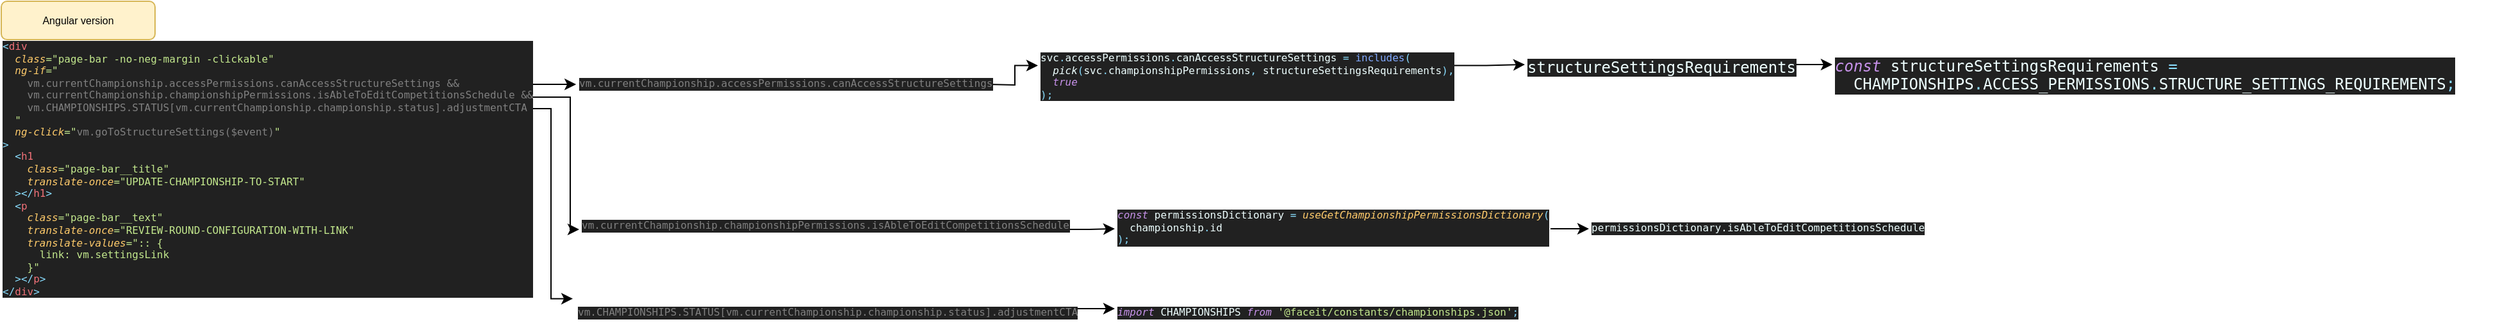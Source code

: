 <mxfile version="20.5.1" type="github">
  <diagram id="ZHo2Z9xourO2a4vG3ijq" name="Page-1">
    <mxGraphModel dx="2057" dy="1323" grid="1" gridSize="10" guides="1" tooltips="1" connect="1" arrows="1" fold="1" page="1" pageScale="1" pageWidth="827" pageHeight="1169" math="0" shadow="0">
      <root>
        <mxCell id="0" />
        <mxCell id="1" parent="0" />
        <mxCell id="qsHixoDsXuJKPjAoGbDo-4" style="edgeStyle=orthogonalEdgeStyle;rounded=0;orthogonalLoop=1;jettySize=auto;html=1;exitX=1;exitY=0.25;exitDx=0;exitDy=0;entryX=-0.001;entryY=0.659;entryDx=0;entryDy=0;fontSize=8;entryPerimeter=0;" edge="1" parent="1" target="qsHixoDsXuJKPjAoGbDo-8">
          <mxGeometry relative="1" as="geometry">
            <mxPoint x="450" y="109.0" as="sourcePoint" />
            <mxPoint x="481" y="109" as="targetPoint" />
          </mxGeometry>
        </mxCell>
        <mxCell id="qsHixoDsXuJKPjAoGbDo-15" style="edgeStyle=orthogonalEdgeStyle;rounded=0;orthogonalLoop=1;jettySize=auto;html=1;exitX=1;exitY=0.25;exitDx=0;exitDy=0;fontSize=8;entryX=0;entryY=0.75;entryDx=0;entryDy=0;" edge="1" parent="1" target="qsHixoDsXuJKPjAoGbDo-14">
          <mxGeometry relative="1" as="geometry">
            <mxPoint x="485.54" y="220.94" as="targetPoint" />
            <mxPoint x="448" y="119.0" as="sourcePoint" />
            <Array as="points">
              <mxPoint x="485" y="119" />
              <mxPoint x="485" y="222" />
            </Array>
          </mxGeometry>
        </mxCell>
        <mxCell id="qsHixoDsXuJKPjAoGbDo-24" style="edgeStyle=orthogonalEdgeStyle;rounded=0;orthogonalLoop=1;jettySize=auto;html=1;exitX=1.002;exitY=0.309;exitDx=0;exitDy=0;entryX=-0.005;entryY=0.396;entryDx=0;entryDy=0;entryPerimeter=0;fontSize=8;exitPerimeter=0;" edge="1" parent="1" source="qsHixoDsXuJKPjAoGbDo-1" target="qsHixoDsXuJKPjAoGbDo-21">
          <mxGeometry relative="1" as="geometry" />
        </mxCell>
        <mxCell id="qsHixoDsXuJKPjAoGbDo-1" value="&lt;pre style=&quot;background-color: rgb(33, 33, 33); color: rgb(238, 255, 255); font-family: Menlo, monospace; font-size: 8px;&quot;&gt;&lt;span style=&quot;color: rgb(137, 221, 255); font-size: 8px;&quot;&gt;&amp;lt;&lt;/span&gt;&lt;span style=&quot;color: rgb(240, 113, 120); font-size: 8px;&quot;&gt;div&lt;br style=&quot;font-size: 8px;&quot;&gt;&lt;/span&gt;&lt;span style=&quot;color: rgb(240, 113, 120); font-size: 8px;&quot;&gt;  &lt;/span&gt;&lt;span style=&quot;color: rgb(255, 203, 107); font-style: italic; font-size: 8px;&quot;&gt;class&lt;/span&gt;&lt;span style=&quot;color: rgb(195, 232, 141); font-size: 8px;&quot;&gt;=&quot;page-bar -no-neg-margin -clickable&quot;&lt;br style=&quot;font-size: 8px;&quot;&gt;&lt;/span&gt;&lt;span style=&quot;color: rgb(195, 232, 141); font-size: 8px;&quot;&gt;  &lt;/span&gt;&lt;span style=&quot;color: rgb(255, 203, 107); font-style: italic; font-size: 8px;&quot;&gt;ng-if&lt;/span&gt;&lt;span style=&quot;color: rgb(195, 232, 141); font-size: 8px;&quot;&gt;=&quot;&lt;br style=&quot;font-size: 8px;&quot;&gt;&lt;/span&gt;&lt;span style=&quot;color: rgb(195, 232, 141); font-size: 8px;&quot;&gt;    &lt;/span&gt;&lt;span style=&quot;color: rgb(128, 128, 128); font-size: 8px;&quot;&gt;vm.currentChampionship.accessPermissions.canAccessStructureSettings &amp;amp;&amp;amp;&lt;br style=&quot;font-size: 8px;&quot;&gt;&lt;/span&gt;&lt;span style=&quot;color: rgb(128, 128, 128); font-size: 8px;&quot;&gt;    vm.currentChampionship.championshipPermissions.isAbleToEditCompetitionsSchedule &amp;amp;&amp;amp;&lt;br style=&quot;font-size: 8px;&quot;&gt;&lt;/span&gt;&lt;span style=&quot;color: rgb(128, 128, 128); font-size: 8px;&quot;&gt;    vm.CHAMPIONSHIPS.STATUS[vm.currentChampionship.championship.status].adjustmentCTA&lt;br style=&quot;font-size: 8px;&quot;&gt;&lt;/span&gt;&lt;span style=&quot;color: rgb(128, 128, 128); font-size: 8px;&quot;&gt;  &lt;/span&gt;&lt;span style=&quot;color: rgb(195, 232, 141); font-size: 8px;&quot;&gt;&quot;&lt;br style=&quot;font-size: 8px;&quot;&gt;&lt;/span&gt;&lt;span style=&quot;color: rgb(195, 232, 141); font-size: 8px;&quot;&gt;  &lt;/span&gt;&lt;span style=&quot;color: rgb(255, 203, 107); font-style: italic; font-size: 8px;&quot;&gt;ng-click&lt;/span&gt;&lt;span style=&quot;color: rgb(195, 232, 141); font-size: 8px;&quot;&gt;=&quot;&lt;/span&gt;&lt;span style=&quot;color: rgb(128, 128, 128); font-size: 8px;&quot;&gt;vm.goToStructureSettings($event)&lt;/span&gt;&lt;span style=&quot;color: rgb(195, 232, 141); font-size: 8px;&quot;&gt;&quot;&lt;br style=&quot;font-size: 8px;&quot;&gt;&lt;/span&gt;&lt;span style=&quot;color: rgb(137, 221, 255); font-size: 8px;&quot;&gt;&amp;gt;&lt;br style=&quot;font-size: 8px;&quot;&gt;&lt;/span&gt;&lt;span style=&quot;color: rgb(137, 221, 255); font-size: 8px;&quot;&gt;  &amp;lt;&lt;/span&gt;&lt;span style=&quot;color: rgb(240, 113, 120); font-size: 8px;&quot;&gt;h1&lt;br style=&quot;font-size: 8px;&quot;&gt;&lt;/span&gt;&lt;span style=&quot;color: rgb(240, 113, 120); font-size: 8px;&quot;&gt;    &lt;/span&gt;&lt;span style=&quot;color: rgb(255, 203, 107); font-style: italic; font-size: 8px;&quot;&gt;class&lt;/span&gt;&lt;span style=&quot;color: rgb(195, 232, 141); font-size: 8px;&quot;&gt;=&quot;page-bar__title&quot;&lt;br style=&quot;font-size: 8px;&quot;&gt;&lt;/span&gt;&lt;span style=&quot;color: rgb(195, 232, 141); font-size: 8px;&quot;&gt;    &lt;/span&gt;&lt;span style=&quot;color: rgb(255, 203, 107); font-style: italic; font-size: 8px;&quot;&gt;translate-once&lt;/span&gt;&lt;span style=&quot;color: rgb(195, 232, 141); font-size: 8px;&quot;&gt;=&quot;UPDATE-CHAMPIONSHIP-TO-START&quot;&lt;br style=&quot;font-size: 8px;&quot;&gt;&lt;/span&gt;&lt;span style=&quot;color: rgb(195, 232, 141); font-size: 8px;&quot;&gt;  &lt;/span&gt;&lt;span style=&quot;color: rgb(137, 221, 255); font-size: 8px;&quot;&gt;&amp;gt;&amp;lt;/&lt;/span&gt;&lt;span style=&quot;color: rgb(240, 113, 120); font-size: 8px;&quot;&gt;h1&lt;/span&gt;&lt;span style=&quot;color: rgb(137, 221, 255); font-size: 8px;&quot;&gt;&amp;gt;&lt;br style=&quot;font-size: 8px;&quot;&gt;&lt;/span&gt;&lt;span style=&quot;color: rgb(137, 221, 255); font-size: 8px;&quot;&gt;  &amp;lt;&lt;/span&gt;&lt;span style=&quot;color: rgb(240, 113, 120); font-size: 8px;&quot;&gt;p&lt;br style=&quot;font-size: 8px;&quot;&gt;&lt;/span&gt;&lt;span style=&quot;color: rgb(240, 113, 120); font-size: 8px;&quot;&gt;    &lt;/span&gt;&lt;span style=&quot;color: rgb(255, 203, 107); font-style: italic; font-size: 8px;&quot;&gt;class&lt;/span&gt;&lt;span style=&quot;color: rgb(195, 232, 141); font-size: 8px;&quot;&gt;=&quot;page-bar__text&quot;&lt;br style=&quot;font-size: 8px;&quot;&gt;&lt;/span&gt;&lt;span style=&quot;color: rgb(195, 232, 141); font-size: 8px;&quot;&gt;    &lt;/span&gt;&lt;span style=&quot;color: rgb(255, 203, 107); font-style: italic; font-size: 8px;&quot;&gt;translate-once&lt;/span&gt;&lt;span style=&quot;color: rgb(195, 232, 141); font-size: 8px;&quot;&gt;=&quot;REVIEW-ROUND-CONFIGURATION-WITH-LINK&quot;&lt;br style=&quot;font-size: 8px;&quot;&gt;&lt;/span&gt;&lt;span style=&quot;color: rgb(195, 232, 141); font-size: 8px;&quot;&gt;    &lt;/span&gt;&lt;span style=&quot;color: rgb(255, 203, 107); font-style: italic; font-size: 8px;&quot;&gt;translate-values&lt;/span&gt;&lt;span style=&quot;color: rgb(195, 232, 141); font-size: 8px;&quot;&gt;=&quot;:: {&lt;br style=&quot;font-size: 8px;&quot;&gt;&lt;/span&gt;&lt;span style=&quot;color: rgb(195, 232, 141); font-size: 8px;&quot;&gt;      link: vm.settingsLink&lt;br style=&quot;font-size: 8px;&quot;&gt;&lt;/span&gt;&lt;span style=&quot;color: rgb(195, 232, 141); font-size: 8px;&quot;&gt;    }&quot;&lt;br style=&quot;font-size: 8px;&quot;&gt;&lt;/span&gt;&lt;span style=&quot;color: rgb(195, 232, 141); font-size: 8px;&quot;&gt;  &lt;/span&gt;&lt;span style=&quot;color: rgb(137, 221, 255); font-size: 8px;&quot;&gt;&amp;gt;&amp;lt;/&lt;/span&gt;&lt;span style=&quot;color: rgb(240, 113, 120); font-size: 8px;&quot;&gt;p&lt;/span&gt;&lt;span style=&quot;color: rgb(137, 221, 255); font-size: 8px;&quot;&gt;&amp;gt;&lt;br style=&quot;font-size: 8px;&quot;&gt;&lt;/span&gt;&lt;span style=&quot;color: rgb(137, 221, 255); font-size: 8px;&quot;&gt;&amp;lt;/&lt;/span&gt;&lt;span style=&quot;color: rgb(240, 113, 120); font-size: 8px;&quot;&gt;div&lt;/span&gt;&lt;span style=&quot;color: rgb(137, 221, 255); font-size: 8px;&quot;&gt;&amp;gt;&lt;/span&gt;&lt;/pre&gt;" style="text;whiteSpace=wrap;html=1;fontSize=8;" vertex="1" parent="1">
          <mxGeometry x="40" y="60" width="410" height="220" as="geometry" />
        </mxCell>
        <mxCell id="qsHixoDsXuJKPjAoGbDo-2" value="Angular version" style="rounded=1;whiteSpace=wrap;html=1;fontSize=8;fillColor=#fff2cc;strokeColor=#d6b656;" vertex="1" parent="1">
          <mxGeometry x="41" y="44" width="120" height="30" as="geometry" />
        </mxCell>
        <mxCell id="qsHixoDsXuJKPjAoGbDo-6" style="edgeStyle=orthogonalEdgeStyle;rounded=0;orthogonalLoop=1;jettySize=auto;html=1;exitX=1;exitY=0.5;exitDx=0;exitDy=0;entryX=0;entryY=0.5;entryDx=0;entryDy=0;fontSize=8;" edge="1" parent="1" target="qsHixoDsXuJKPjAoGbDo-7">
          <mxGeometry relative="1" as="geometry">
            <mxPoint x="811" y="109" as="sourcePoint" />
            <mxPoint x="860.0" y="109.5" as="targetPoint" />
          </mxGeometry>
        </mxCell>
        <mxCell id="qsHixoDsXuJKPjAoGbDo-17" style="edgeStyle=orthogonalEdgeStyle;rounded=0;orthogonalLoop=1;jettySize=auto;html=1;exitX=1;exitY=0.5;exitDx=0;exitDy=0;entryX=0;entryY=0.75;entryDx=0;entryDy=0;fontSize=8;" edge="1" parent="1" source="qsHixoDsXuJKPjAoGbDo-7" target="qsHixoDsXuJKPjAoGbDo-11">
          <mxGeometry relative="1" as="geometry" />
        </mxCell>
        <mxCell id="qsHixoDsXuJKPjAoGbDo-7" value="&lt;pre style=&quot;background-color: rgb(33, 33, 33); color: rgb(238, 255, 255); font-family: Menlo, monospace; font-size: 8px;&quot;&gt;svc&lt;span style=&quot;color: rgb(137, 221, 255); font-size: 8px;&quot;&gt;.&lt;/span&gt;accessPermissions&lt;span style=&quot;color: rgb(137, 221, 255); font-size: 8px;&quot;&gt;.&lt;/span&gt;canAccessStructureSettings &lt;span style=&quot;color: rgb(137, 221, 255); font-size: 8px;&quot;&gt;= &lt;/span&gt;&lt;span style=&quot;color: rgb(130, 170, 255); font-size: 8px;&quot;&gt;includes&lt;/span&gt;&lt;span style=&quot;color: rgb(137, 221, 255); font-size: 8px;&quot;&gt;(&lt;br style=&quot;font-size: 8px;&quot;&gt;&lt;/span&gt;&lt;span style=&quot;color: rgb(137, 221, 255); font-size: 8px;&quot;&gt;  &lt;/span&gt;&lt;span style=&quot;font-style: italic; font-size: 8px;&quot;&gt;pick&lt;/span&gt;&lt;span style=&quot;color: rgb(137, 221, 255); font-size: 8px;&quot;&gt;(&lt;/span&gt;svc&lt;span style=&quot;color: rgb(137, 221, 255); font-size: 8px;&quot;&gt;.&lt;/span&gt;championshipPermissions&lt;span style=&quot;color: rgb(137, 221, 255); font-size: 8px;&quot;&gt;, &lt;/span&gt;structureSettingsRequirements&lt;span style=&quot;color: rgb(137, 221, 255); font-size: 8px;&quot;&gt;),&lt;br style=&quot;font-size: 8px;&quot;&gt;&lt;/span&gt;&lt;span style=&quot;color: rgb(137, 221, 255); font-size: 8px;&quot;&gt;  &lt;/span&gt;&lt;span style=&quot;color: rgb(199, 146, 234); font-style: italic; font-size: 8px;&quot;&gt;true&lt;br style=&quot;font-size: 8px;&quot;&gt;&lt;/span&gt;&lt;span style=&quot;color: rgb(137, 221, 255); font-size: 8px;&quot;&gt;);&lt;/span&gt;&lt;/pre&gt;" style="text;whiteSpace=wrap;html=1;fontSize=8;" vertex="1" parent="1">
          <mxGeometry x="850" y="68.5" width="320" height="51.5" as="geometry" />
        </mxCell>
        <mxCell id="qsHixoDsXuJKPjAoGbDo-8" value="&lt;meta charset=&quot;utf-8&quot;&gt;&lt;pre style=&quot;font-size: 8px; font-style: normal; font-variant-ligatures: normal; font-variant-caps: normal; font-weight: 400; letter-spacing: normal; orphans: 2; text-indent: 0px; text-transform: none; widows: 2; word-spacing: 0px; -webkit-text-stroke-width: 0px; text-decoration-thickness: initial; text-decoration-style: initial; text-decoration-color: initial; text-align: left; background-color: rgb(33, 33, 33); color: rgb(238, 255, 255); font-family: Menlo, monospace;&quot;&gt;&lt;span style=&quot;color: rgb(128, 128, 128);&quot;&gt;vm.currentChampionship.accessPermissions.canAccessStructureSettings&lt;/span&gt;&lt;/pre&gt;" style="text;whiteSpace=wrap;html=1;fontSize=8;" vertex="1" parent="1">
          <mxGeometry x="490" y="89" width="360" height="31" as="geometry" />
        </mxCell>
        <mxCell id="qsHixoDsXuJKPjAoGbDo-10" value="&lt;pre style=&quot;background-color:#212121;color:#eeffff;font-family:&#39;Menlo&#39;,monospace;font-size:9.0pt;&quot;&gt;&lt;span style=&quot;color:#c792ea;font-style:italic;&quot;&gt;const &lt;/span&gt;structureSettingsRequirements &lt;span style=&quot;color:#89ddff;&quot;&gt;=&lt;br&gt;&lt;/span&gt;&lt;span style=&quot;color:#89ddff;&quot;&gt;  &lt;/span&gt;CHAMPIONSHIPS&lt;span style=&quot;color:#89ddff;&quot;&gt;.&lt;/span&gt;ACCESS_PERMISSIONS&lt;span style=&quot;color:#89ddff;&quot;&gt;.&lt;/span&gt;STRUCTURE_SETTINGS_REQUIREMENTS&lt;span style=&quot;color:#89ddff;&quot;&gt;;&lt;/span&gt;&lt;/pre&gt;" style="text;whiteSpace=wrap;html=1;fontSize=8;" vertex="1" parent="1">
          <mxGeometry x="1470" y="68.5" width="520" height="50" as="geometry" />
        </mxCell>
        <mxCell id="qsHixoDsXuJKPjAoGbDo-13" style="edgeStyle=orthogonalEdgeStyle;rounded=0;orthogonalLoop=1;jettySize=auto;html=1;exitX=1;exitY=0.75;exitDx=0;exitDy=0;entryX=0;entryY=0.5;entryDx=0;entryDy=0;fontSize=8;" edge="1" parent="1" source="qsHixoDsXuJKPjAoGbDo-11" target="qsHixoDsXuJKPjAoGbDo-10">
          <mxGeometry relative="1" as="geometry" />
        </mxCell>
        <mxCell id="qsHixoDsXuJKPjAoGbDo-11" value="&lt;meta charset=&quot;utf-8&quot;&gt;&lt;pre style=&quot;font-style: normal; font-variant-ligatures: normal; font-variant-caps: normal; font-weight: 400; letter-spacing: normal; orphans: 2; text-align: left; text-indent: 0px; text-transform: none; widows: 2; word-spacing: 0px; -webkit-text-stroke-width: 0px; text-decoration-thickness: initial; text-decoration-style: initial; text-decoration-color: initial; background-color: rgb(33, 33, 33); color: rgb(238, 255, 255); font-family: Menlo, monospace; font-size: 9pt;&quot;&gt;structureSettingsRequirements&lt;/pre&gt;" style="text;whiteSpace=wrap;html=1;fontSize=8;" vertex="1" parent="1">
          <mxGeometry x="1230" y="69.5" width="210" height="32" as="geometry" />
        </mxCell>
        <mxCell id="qsHixoDsXuJKPjAoGbDo-18" style="edgeStyle=orthogonalEdgeStyle;rounded=0;orthogonalLoop=1;jettySize=auto;html=1;exitX=1;exitY=0.75;exitDx=0;exitDy=0;entryX=0;entryY=0.75;entryDx=0;entryDy=0;fontSize=8;" edge="1" parent="1" source="qsHixoDsXuJKPjAoGbDo-14" target="qsHixoDsXuJKPjAoGbDo-16">
          <mxGeometry relative="1" as="geometry" />
        </mxCell>
        <mxCell id="qsHixoDsXuJKPjAoGbDo-14" value="&lt;meta charset=&quot;utf-8&quot;&gt;&lt;pre style=&quot;font-size: 8px; font-style: normal; font-variant-ligatures: normal; font-variant-caps: normal; font-weight: 400; letter-spacing: normal; orphans: 2; text-align: left; text-indent: 0px; text-transform: none; widows: 2; word-spacing: 0px; -webkit-text-stroke-width: 0px; text-decoration-thickness: initial; text-decoration-style: initial; text-decoration-color: initial; background-color: rgb(33, 33, 33); color: rgb(238, 255, 255); font-family: Menlo, monospace;&quot;&gt;&lt;span style=&quot;color: rgb(128, 128, 128); font-size: 8px;&quot;&gt;vm.currentChampionship.championshipPermissions.isAbleToEditCompetitionsSchedule&lt;/span&gt;&lt;/pre&gt;" style="text;whiteSpace=wrap;html=1;fontSize=8;" vertex="1" parent="1">
          <mxGeometry x="492" y="200" width="378" height="30" as="geometry" />
        </mxCell>
        <mxCell id="qsHixoDsXuJKPjAoGbDo-20" style="edgeStyle=orthogonalEdgeStyle;rounded=0;orthogonalLoop=1;jettySize=auto;html=1;exitX=1;exitY=0.75;exitDx=0;exitDy=0;entryX=0;entryY=1;entryDx=0;entryDy=0;fontSize=8;" edge="1" parent="1" source="qsHixoDsXuJKPjAoGbDo-16" target="qsHixoDsXuJKPjAoGbDo-19">
          <mxGeometry relative="1" as="geometry" />
        </mxCell>
        <mxCell id="qsHixoDsXuJKPjAoGbDo-16" value="&lt;pre style=&quot;background-color: rgb(33, 33, 33); color: rgb(238, 255, 255); font-family: Menlo, monospace; font-size: 8px;&quot;&gt;&lt;span style=&quot;color: rgb(199, 146, 234); font-style: italic; font-size: 8px;&quot;&gt;const &lt;/span&gt;permissionsDictionary &lt;span style=&quot;color: rgb(137, 221, 255); font-size: 8px;&quot;&gt;= &lt;/span&gt;&lt;span style=&quot;color: rgb(255, 203, 107); font-style: italic; font-size: 8px;&quot;&gt;useGetChampionshipPermissionsDictionary&lt;/span&gt;&lt;span style=&quot;color: rgb(137, 221, 255); font-size: 8px;&quot;&gt;(&lt;br style=&quot;font-size: 8px;&quot;&gt;&lt;/span&gt;&lt;span style=&quot;color: rgb(137, 221, 255); font-size: 8px;&quot;&gt;  &lt;/span&gt;championship&lt;span style=&quot;color: rgb(137, 221, 255); font-size: 8px;&quot;&gt;.&lt;/span&gt;id&lt;br style=&quot;font-size: 8px;&quot;&gt;&lt;span style=&quot;color: rgb(137, 221, 255); font-size: 8px;&quot;&gt;);&lt;/span&gt;&lt;/pre&gt;" style="text;whiteSpace=wrap;html=1;fontSize=8;" vertex="1" parent="1">
          <mxGeometry x="910" y="192" width="340" height="40" as="geometry" />
        </mxCell>
        <mxCell id="qsHixoDsXuJKPjAoGbDo-19" value="&lt;pre style=&quot;font-size: 8px; font-style: normal; font-variant-ligatures: normal; font-variant-caps: normal; font-weight: 400; letter-spacing: normal; orphans: 2; text-align: left; text-indent: 0px; text-transform: none; widows: 2; word-spacing: 0px; -webkit-text-stroke-width: 0px; text-decoration-thickness: initial; text-decoration-style: initial; text-decoration-color: initial; background-color: rgb(33, 33, 33); color: rgb(238, 255, 255); font-family: Menlo, monospace;&quot;&gt;permissionsDictionary.isAbleToEditCompetitionsSchedule&lt;/pre&gt;" style="text;whiteSpace=wrap;html=1;fontSize=8;" vertex="1" parent="1">
          <mxGeometry x="1280" y="202" width="260" height="20" as="geometry" />
        </mxCell>
        <mxCell id="qsHixoDsXuJKPjAoGbDo-27" style="edgeStyle=orthogonalEdgeStyle;rounded=0;orthogonalLoop=1;jettySize=auto;html=1;exitX=1;exitY=0.75;exitDx=0;exitDy=0;entryX=0;entryY=0.75;entryDx=0;entryDy=0;fontSize=8;" edge="1" parent="1" source="qsHixoDsXuJKPjAoGbDo-21" target="qsHixoDsXuJKPjAoGbDo-26">
          <mxGeometry relative="1" as="geometry" />
        </mxCell>
        <mxCell id="qsHixoDsXuJKPjAoGbDo-21" value="&lt;meta charset=&quot;utf-8&quot;&gt;&lt;pre style=&quot;font-size: 8px; font-style: normal; font-variant-ligatures: normal; font-variant-caps: normal; font-weight: 400; letter-spacing: normal; orphans: 2; text-align: left; text-indent: 0px; text-transform: none; widows: 2; word-spacing: 0px; -webkit-text-stroke-width: 0px; text-decoration-thickness: initial; text-decoration-style: initial; text-decoration-color: initial; background-color: rgb(33, 33, 33); color: rgb(238, 255, 255); font-family: Menlo, monospace;&quot;&gt;&lt;span style=&quot;color: rgb(128, 128, 128); font-size: 8px;&quot;&gt;vm.CHAMPIONSHIPS.STATUS[vm.currentChampionship.championship.status].adjustmentCTA&lt;/span&gt;&lt;/pre&gt;" style="text;whiteSpace=wrap;html=1;fontSize=8;" vertex="1" parent="1">
          <mxGeometry x="489" y="268" width="391" height="22" as="geometry" />
        </mxCell>
        <mxCell id="qsHixoDsXuJKPjAoGbDo-26" value="&lt;pre style=&quot;background-color: rgb(33, 33, 33); color: rgb(238, 255, 255); font-family: Menlo, monospace; font-size: 8px;&quot;&gt;&lt;span style=&quot;color: rgb(199, 146, 234); font-style: italic; font-size: 8px;&quot;&gt;import &lt;/span&gt;CHAMPIONSHIPS &lt;span style=&quot;color: rgb(199, 146, 234); font-style: italic; font-size: 8px;&quot;&gt;from &lt;/span&gt;&lt;span style=&quot;color: rgb(195, 232, 141); font-size: 8px;&quot;&gt;&#39;@faceit/constants/championships.json&#39;&lt;/span&gt;&lt;span style=&quot;color: rgb(137, 221, 255); font-size: 8px;&quot;&gt;;&lt;br style=&quot;font-size: 8px;&quot;&gt;&lt;/span&gt;&lt;/pre&gt;" style="text;whiteSpace=wrap;html=1;fontSize=8;" vertex="1" parent="1">
          <mxGeometry x="910" y="268" width="320" height="22" as="geometry" />
        </mxCell>
      </root>
    </mxGraphModel>
  </diagram>
</mxfile>
